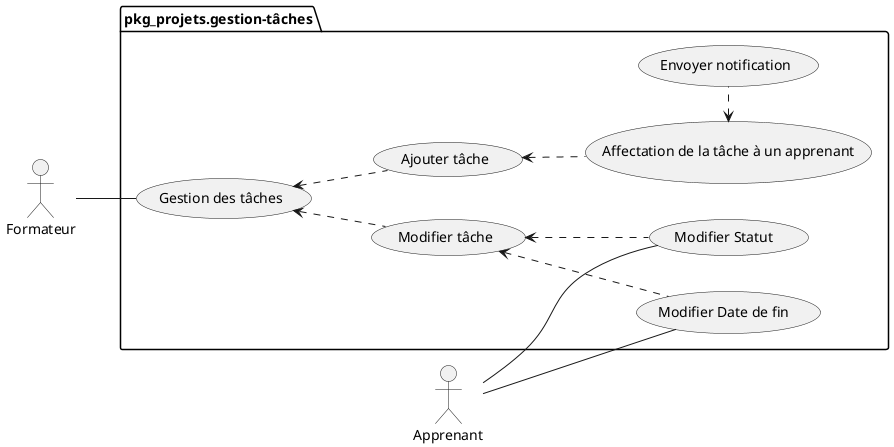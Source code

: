 @startuml 

left to right direction


actor Formateur as formateur
actor Apprenant as apprenant

package "pkg_projets.gestion-tâches" {

apprenant -- (Modifier Statut ) 
apprenant -- (Modifier Date de fin ) 
formateur --  (Gestion des tâches) 

(Gestion des tâches) <.. (Ajouter tâche) 
(Ajouter tâche) <.. (Affectation de la tâche à un apprenant) 
(Affectation de la tâche à un apprenant) <. (Envoyer notification) 

(Gestion des tâches) <.. (Modifier tâche) 
(Modifier tâche) <.. (Modifier Statut ) 
(Modifier tâche) <.. (Modifier Date de fin ) 

}  

' note right of admin : "note 1"

@enduml